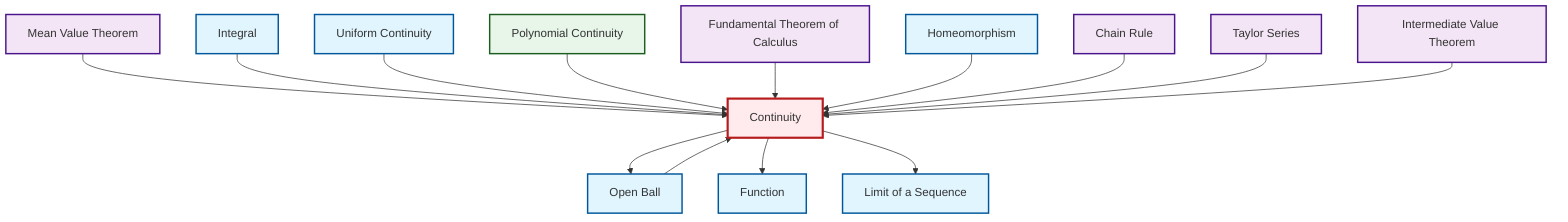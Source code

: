 graph TD
    classDef definition fill:#e1f5fe,stroke:#01579b,stroke-width:2px
    classDef theorem fill:#f3e5f5,stroke:#4a148c,stroke-width:2px
    classDef axiom fill:#fff3e0,stroke:#e65100,stroke-width:2px
    classDef example fill:#e8f5e9,stroke:#1b5e20,stroke-width:2px
    classDef current fill:#ffebee,stroke:#b71c1c,stroke-width:3px
    thm-taylor-series["Taylor Series"]:::theorem
    def-function["Function"]:::definition
    def-limit["Limit of a Sequence"]:::definition
    thm-mean-value["Mean Value Theorem"]:::theorem
    def-open-ball["Open Ball"]:::definition
    def-continuity["Continuity"]:::definition
    thm-intermediate-value["Intermediate Value Theorem"]:::theorem
    ex-polynomial-continuity["Polynomial Continuity"]:::example
    thm-chain-rule["Chain Rule"]:::theorem
    thm-fundamental-calculus["Fundamental Theorem of Calculus"]:::theorem
    def-uniform-continuity["Uniform Continuity"]:::definition
    def-integral["Integral"]:::definition
    def-homeomorphism["Homeomorphism"]:::definition
    def-open-ball --> def-continuity
    thm-mean-value --> def-continuity
    def-integral --> def-continuity
    def-uniform-continuity --> def-continuity
    def-continuity --> def-open-ball
    ex-polynomial-continuity --> def-continuity
    thm-fundamental-calculus --> def-continuity
    def-homeomorphism --> def-continuity
    def-continuity --> def-function
    thm-chain-rule --> def-continuity
    def-continuity --> def-limit
    thm-taylor-series --> def-continuity
    thm-intermediate-value --> def-continuity
    class def-continuity current